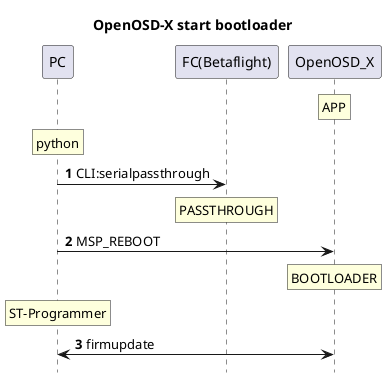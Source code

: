 @startuml OpenOSD-X Application -> Bootloader
title OpenOSD-X start bootloader

hide footbox

Participant PC as PC
Participant "FC(Betaflight)" as FC
Participant OpenOSD_X as OOX

autonumber


rnote over OOX : APP

rnote over PC : python
PC -> FC : CLI:serialpassthrough
rnote over FC : PASSTHROUGH
PC -> OOX : MSP_REBOOT
rnote over OOX : BOOTLOADER
rnote over PC : ST-Programmer

PC <-> OOX : firmupdate


@enduml